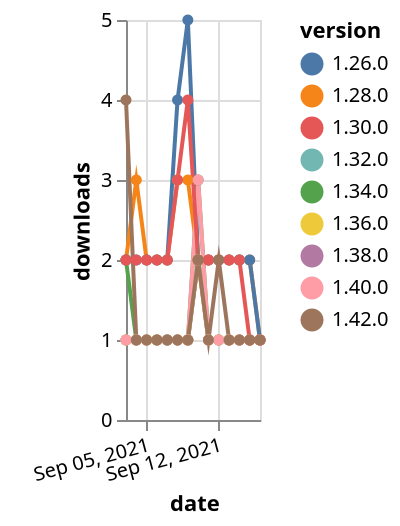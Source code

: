 {"$schema": "https://vega.github.io/schema/vega-lite/v5.json", "description": "A simple bar chart with embedded data.", "data": {"values": [{"date": "2021-09-03", "total": 338, "delta": 2, "version": "1.34.0"}, {"date": "2021-09-04", "total": 339, "delta": 1, "version": "1.34.0"}, {"date": "2021-09-05", "total": 340, "delta": 1, "version": "1.34.0"}, {"date": "2021-09-06", "total": 341, "delta": 1, "version": "1.34.0"}, {"date": "2021-09-07", "total": 342, "delta": 1, "version": "1.34.0"}, {"date": "2021-09-08", "total": 343, "delta": 1, "version": "1.34.0"}, {"date": "2021-09-09", "total": 344, "delta": 1, "version": "1.34.0"}, {"date": "2021-09-10", "total": 347, "delta": 3, "version": "1.34.0"}, {"date": "2021-09-11", "total": 348, "delta": 1, "version": "1.34.0"}, {"date": "2021-09-12", "total": 349, "delta": 1, "version": "1.34.0"}, {"date": "2021-09-13", "total": 350, "delta": 1, "version": "1.34.0"}, {"date": "2021-09-14", "total": 351, "delta": 1, "version": "1.34.0"}, {"date": "2021-09-15", "total": 352, "delta": 1, "version": "1.34.0"}, {"date": "2021-09-16", "total": 353, "delta": 1, "version": "1.34.0"}, {"date": "2021-09-03", "total": 238, "delta": 1, "version": "1.32.0"}, {"date": "2021-09-04", "total": 239, "delta": 1, "version": "1.32.0"}, {"date": "2021-09-05", "total": 240, "delta": 1, "version": "1.32.0"}, {"date": "2021-09-06", "total": 241, "delta": 1, "version": "1.32.0"}, {"date": "2021-09-07", "total": 242, "delta": 1, "version": "1.32.0"}, {"date": "2021-09-08", "total": 243, "delta": 1, "version": "1.32.0"}, {"date": "2021-09-09", "total": 244, "delta": 1, "version": "1.32.0"}, {"date": "2021-09-10", "total": 246, "delta": 2, "version": "1.32.0"}, {"date": "2021-09-11", "total": 247, "delta": 1, "version": "1.32.0"}, {"date": "2021-09-12", "total": 248, "delta": 1, "version": "1.32.0"}, {"date": "2021-09-13", "total": 249, "delta": 1, "version": "1.32.0"}, {"date": "2021-09-14", "total": 250, "delta": 1, "version": "1.32.0"}, {"date": "2021-09-15", "total": 251, "delta": 1, "version": "1.32.0"}, {"date": "2021-09-16", "total": 252, "delta": 1, "version": "1.32.0"}, {"date": "2021-09-03", "total": 2585, "delta": 2, "version": "1.28.0"}, {"date": "2021-09-04", "total": 2588, "delta": 3, "version": "1.28.0"}, {"date": "2021-09-05", "total": 2590, "delta": 2, "version": "1.28.0"}, {"date": "2021-09-06", "total": 2592, "delta": 2, "version": "1.28.0"}, {"date": "2021-09-07", "total": 2594, "delta": 2, "version": "1.28.0"}, {"date": "2021-09-08", "total": 2597, "delta": 3, "version": "1.28.0"}, {"date": "2021-09-09", "total": 2600, "delta": 3, "version": "1.28.0"}, {"date": "2021-09-10", "total": 2602, "delta": 2, "version": "1.28.0"}, {"date": "2021-09-11", "total": 2604, "delta": 2, "version": "1.28.0"}, {"date": "2021-09-12", "total": 2606, "delta": 2, "version": "1.28.0"}, {"date": "2021-09-13", "total": 2608, "delta": 2, "version": "1.28.0"}, {"date": "2021-09-14", "total": 2610, "delta": 2, "version": "1.28.0"}, {"date": "2021-09-15", "total": 2612, "delta": 2, "version": "1.28.0"}, {"date": "2021-09-16", "total": 2613, "delta": 1, "version": "1.28.0"}, {"date": "2021-09-03", "total": 3101, "delta": 2, "version": "1.26.0"}, {"date": "2021-09-04", "total": 3103, "delta": 2, "version": "1.26.0"}, {"date": "2021-09-05", "total": 3105, "delta": 2, "version": "1.26.0"}, {"date": "2021-09-06", "total": 3107, "delta": 2, "version": "1.26.0"}, {"date": "2021-09-07", "total": 3109, "delta": 2, "version": "1.26.0"}, {"date": "2021-09-08", "total": 3113, "delta": 4, "version": "1.26.0"}, {"date": "2021-09-09", "total": 3118, "delta": 5, "version": "1.26.0"}, {"date": "2021-09-10", "total": 3120, "delta": 2, "version": "1.26.0"}, {"date": "2021-09-11", "total": 3122, "delta": 2, "version": "1.26.0"}, {"date": "2021-09-12", "total": 3124, "delta": 2, "version": "1.26.0"}, {"date": "2021-09-13", "total": 3126, "delta": 2, "version": "1.26.0"}, {"date": "2021-09-14", "total": 3128, "delta": 2, "version": "1.26.0"}, {"date": "2021-09-15", "total": 3130, "delta": 2, "version": "1.26.0"}, {"date": "2021-09-16", "total": 3131, "delta": 1, "version": "1.26.0"}, {"date": "2021-09-03", "total": 167, "delta": 1, "version": "1.38.0"}, {"date": "2021-09-04", "total": 168, "delta": 1, "version": "1.38.0"}, {"date": "2021-09-05", "total": 169, "delta": 1, "version": "1.38.0"}, {"date": "2021-09-06", "total": 170, "delta": 1, "version": "1.38.0"}, {"date": "2021-09-07", "total": 171, "delta": 1, "version": "1.38.0"}, {"date": "2021-09-08", "total": 172, "delta": 1, "version": "1.38.0"}, {"date": "2021-09-09", "total": 173, "delta": 1, "version": "1.38.0"}, {"date": "2021-09-10", "total": 175, "delta": 2, "version": "1.38.0"}, {"date": "2021-09-11", "total": 176, "delta": 1, "version": "1.38.0"}, {"date": "2021-09-12", "total": 177, "delta": 1, "version": "1.38.0"}, {"date": "2021-09-13", "total": 178, "delta": 1, "version": "1.38.0"}, {"date": "2021-09-14", "total": 179, "delta": 1, "version": "1.38.0"}, {"date": "2021-09-15", "total": 180, "delta": 1, "version": "1.38.0"}, {"date": "2021-09-16", "total": 181, "delta": 1, "version": "1.38.0"}, {"date": "2021-09-03", "total": 184, "delta": 1, "version": "1.36.0"}, {"date": "2021-09-04", "total": 185, "delta": 1, "version": "1.36.0"}, {"date": "2021-09-05", "total": 186, "delta": 1, "version": "1.36.0"}, {"date": "2021-09-06", "total": 187, "delta": 1, "version": "1.36.0"}, {"date": "2021-09-07", "total": 188, "delta": 1, "version": "1.36.0"}, {"date": "2021-09-08", "total": 189, "delta": 1, "version": "1.36.0"}, {"date": "2021-09-09", "total": 190, "delta": 1, "version": "1.36.0"}, {"date": "2021-09-10", "total": 192, "delta": 2, "version": "1.36.0"}, {"date": "2021-09-11", "total": 193, "delta": 1, "version": "1.36.0"}, {"date": "2021-09-12", "total": 194, "delta": 1, "version": "1.36.0"}, {"date": "2021-09-13", "total": 195, "delta": 1, "version": "1.36.0"}, {"date": "2021-09-14", "total": 196, "delta": 1, "version": "1.36.0"}, {"date": "2021-09-15", "total": 197, "delta": 1, "version": "1.36.0"}, {"date": "2021-09-16", "total": 198, "delta": 1, "version": "1.36.0"}, {"date": "2021-09-03", "total": 187, "delta": 1, "version": "1.40.0"}, {"date": "2021-09-04", "total": 188, "delta": 1, "version": "1.40.0"}, {"date": "2021-09-05", "total": 189, "delta": 1, "version": "1.40.0"}, {"date": "2021-09-06", "total": 190, "delta": 1, "version": "1.40.0"}, {"date": "2021-09-07", "total": 191, "delta": 1, "version": "1.40.0"}, {"date": "2021-09-08", "total": 192, "delta": 1, "version": "1.40.0"}, {"date": "2021-09-09", "total": 193, "delta": 1, "version": "1.40.0"}, {"date": "2021-09-10", "total": 196, "delta": 3, "version": "1.40.0"}, {"date": "2021-09-11", "total": 197, "delta": 1, "version": "1.40.0"}, {"date": "2021-09-12", "total": 198, "delta": 1, "version": "1.40.0"}, {"date": "2021-09-13", "total": 199, "delta": 1, "version": "1.40.0"}, {"date": "2021-09-14", "total": 200, "delta": 1, "version": "1.40.0"}, {"date": "2021-09-15", "total": 201, "delta": 1, "version": "1.40.0"}, {"date": "2021-09-16", "total": 202, "delta": 1, "version": "1.40.0"}, {"date": "2021-09-03", "total": 2430, "delta": 2, "version": "1.30.0"}, {"date": "2021-09-04", "total": 2432, "delta": 2, "version": "1.30.0"}, {"date": "2021-09-05", "total": 2434, "delta": 2, "version": "1.30.0"}, {"date": "2021-09-06", "total": 2436, "delta": 2, "version": "1.30.0"}, {"date": "2021-09-07", "total": 2438, "delta": 2, "version": "1.30.0"}, {"date": "2021-09-08", "total": 2441, "delta": 3, "version": "1.30.0"}, {"date": "2021-09-09", "total": 2445, "delta": 4, "version": "1.30.0"}, {"date": "2021-09-10", "total": 2447, "delta": 2, "version": "1.30.0"}, {"date": "2021-09-11", "total": 2449, "delta": 2, "version": "1.30.0"}, {"date": "2021-09-12", "total": 2451, "delta": 2, "version": "1.30.0"}, {"date": "2021-09-13", "total": 2453, "delta": 2, "version": "1.30.0"}, {"date": "2021-09-14", "total": 2455, "delta": 2, "version": "1.30.0"}, {"date": "2021-09-15", "total": 2456, "delta": 1, "version": "1.30.0"}, {"date": "2021-09-16", "total": 2457, "delta": 1, "version": "1.30.0"}, {"date": "2021-09-03", "total": 124, "delta": 4, "version": "1.42.0"}, {"date": "2021-09-04", "total": 125, "delta": 1, "version": "1.42.0"}, {"date": "2021-09-05", "total": 126, "delta": 1, "version": "1.42.0"}, {"date": "2021-09-06", "total": 127, "delta": 1, "version": "1.42.0"}, {"date": "2021-09-07", "total": 128, "delta": 1, "version": "1.42.0"}, {"date": "2021-09-08", "total": 129, "delta": 1, "version": "1.42.0"}, {"date": "2021-09-09", "total": 130, "delta": 1, "version": "1.42.0"}, {"date": "2021-09-10", "total": 132, "delta": 2, "version": "1.42.0"}, {"date": "2021-09-11", "total": 133, "delta": 1, "version": "1.42.0"}, {"date": "2021-09-12", "total": 135, "delta": 2, "version": "1.42.0"}, {"date": "2021-09-13", "total": 136, "delta": 1, "version": "1.42.0"}, {"date": "2021-09-14", "total": 137, "delta": 1, "version": "1.42.0"}, {"date": "2021-09-15", "total": 138, "delta": 1, "version": "1.42.0"}, {"date": "2021-09-16", "total": 139, "delta": 1, "version": "1.42.0"}]}, "width": "container", "mark": {"type": "line", "point": {"filled": true}}, "encoding": {"x": {"field": "date", "type": "temporal", "timeUnit": "yearmonthdate", "title": "date", "axis": {"labelAngle": -15}}, "y": {"field": "delta", "type": "quantitative", "title": "downloads"}, "color": {"field": "version", "type": "nominal"}, "tooltip": {"field": "delta"}}}